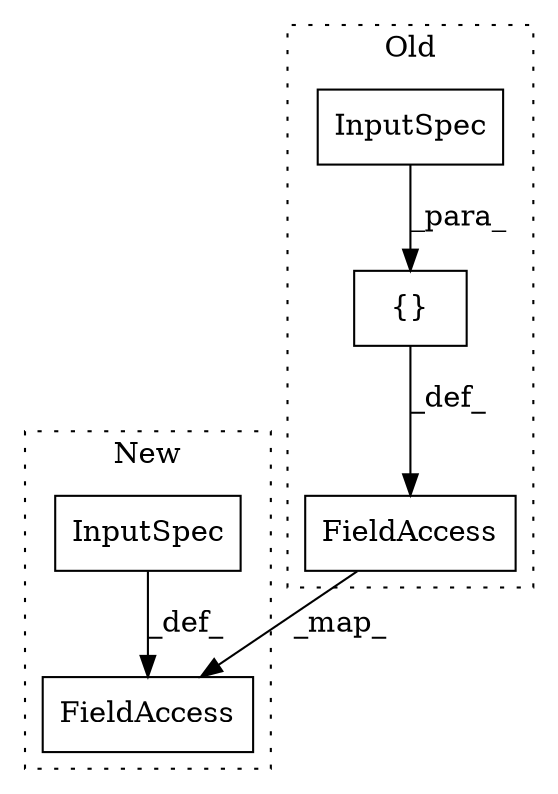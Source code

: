digraph G {
subgraph cluster0 {
1 [label="{}" a="4" s="1033,1056" l="1,1" shape="box"];
3 [label="InputSpec" a="32" s="1034,1055" l="10,1" shape="box"];
5 [label="FieldAccess" a="22" s="1000" l="15" shape="box"];
label = "Old";
style="dotted";
}
subgraph cluster1 {
2 [label="InputSpec" a="32" s="1669,1717" l="10,1" shape="box"];
4 [label="FieldAccess" a="22" s="1653" l="15" shape="box"];
label = "New";
style="dotted";
}
1 -> 5 [label="_def_"];
2 -> 4 [label="_def_"];
3 -> 1 [label="_para_"];
5 -> 4 [label="_map_"];
}